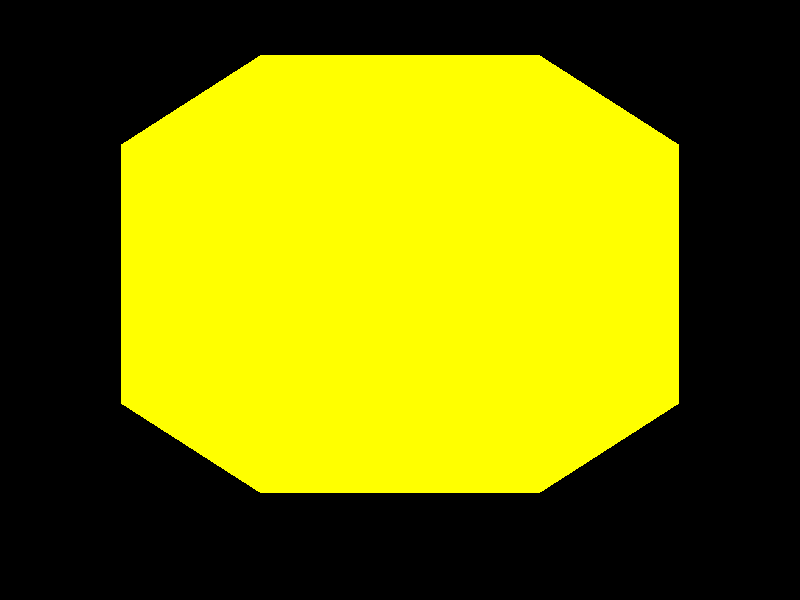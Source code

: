 #include "colors.inc"      
#include "glass.inc"    
#include "shapes.inc"
#include "woods.inc"


#local size_prism = 5;
#local size_prism2 = 4;
difference { 
    prism{
        0,5, 6,
        <-size_prism,0>
        <-size_prism/2, sqrt(3)*(size_prism/2)>
        <size_prism/2, sqrt(3)*(size_prism/2) >
        <size_prism,0>
        <size_prism/2, -sqrt(3)*(size_prism/2) >
        <-size_prism/2, -sqrt(3)*(size_prism/2)>

        texture {
            pigment {
                color Yellow
            }
        }
    }      
prism{
    -0.00001,5.0001, 6,
    <-size_prism2,0>
    <-size_prism2/2, sqrt(3)*(size_prism2/2)>
    <size_prism2/2, sqrt(3)*(size_prism2/2) >
    <size_prism2,0>
    <size_prism2/2, -sqrt(3)*(size_prism2/2) >
    <-size_prism2/2, -sqrt(3)*(size_prism2/2)>

    texture {
        pigment {
            color Yellow
        }
    }
}
}

camera { orthographic
    location <0, 6,-10>
    look_at <0,2,0>
    // location <0, 7,0>
    // look_at <0,0,0>
}
light_source {
    <-15, 30, -2>
    color rgb <1, 1, 1>
}



plane{ // Floor
    <0,1,0>, 0 //Normal and distance
    texture{ //T_Wood5
        pigment{color Black}
        finish {
            reflection 0.3
            phong .75
            phong_size 20
        } 
    } 
    rotate<0,30,0>
}  
